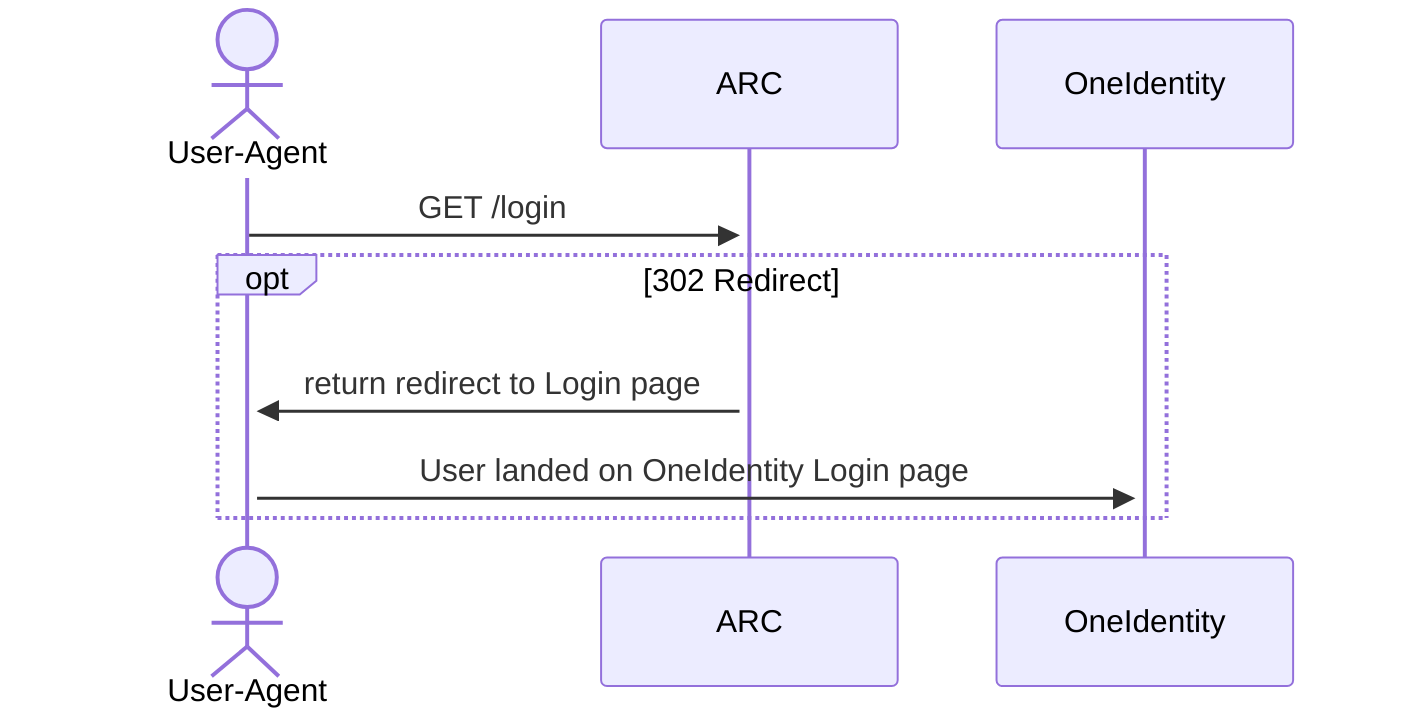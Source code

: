 sequenceDiagram
    actor User-Agent
    participant ARC
    participant OneIdentity


    User-Agent ->>+ ARC: GET /login
    opt 302 Redirect
        ARC ->>+ User-Agent: return redirect to Login page
        User-Agent ->>+ OneIdentity: User landed on OneIdentity Login page
    end